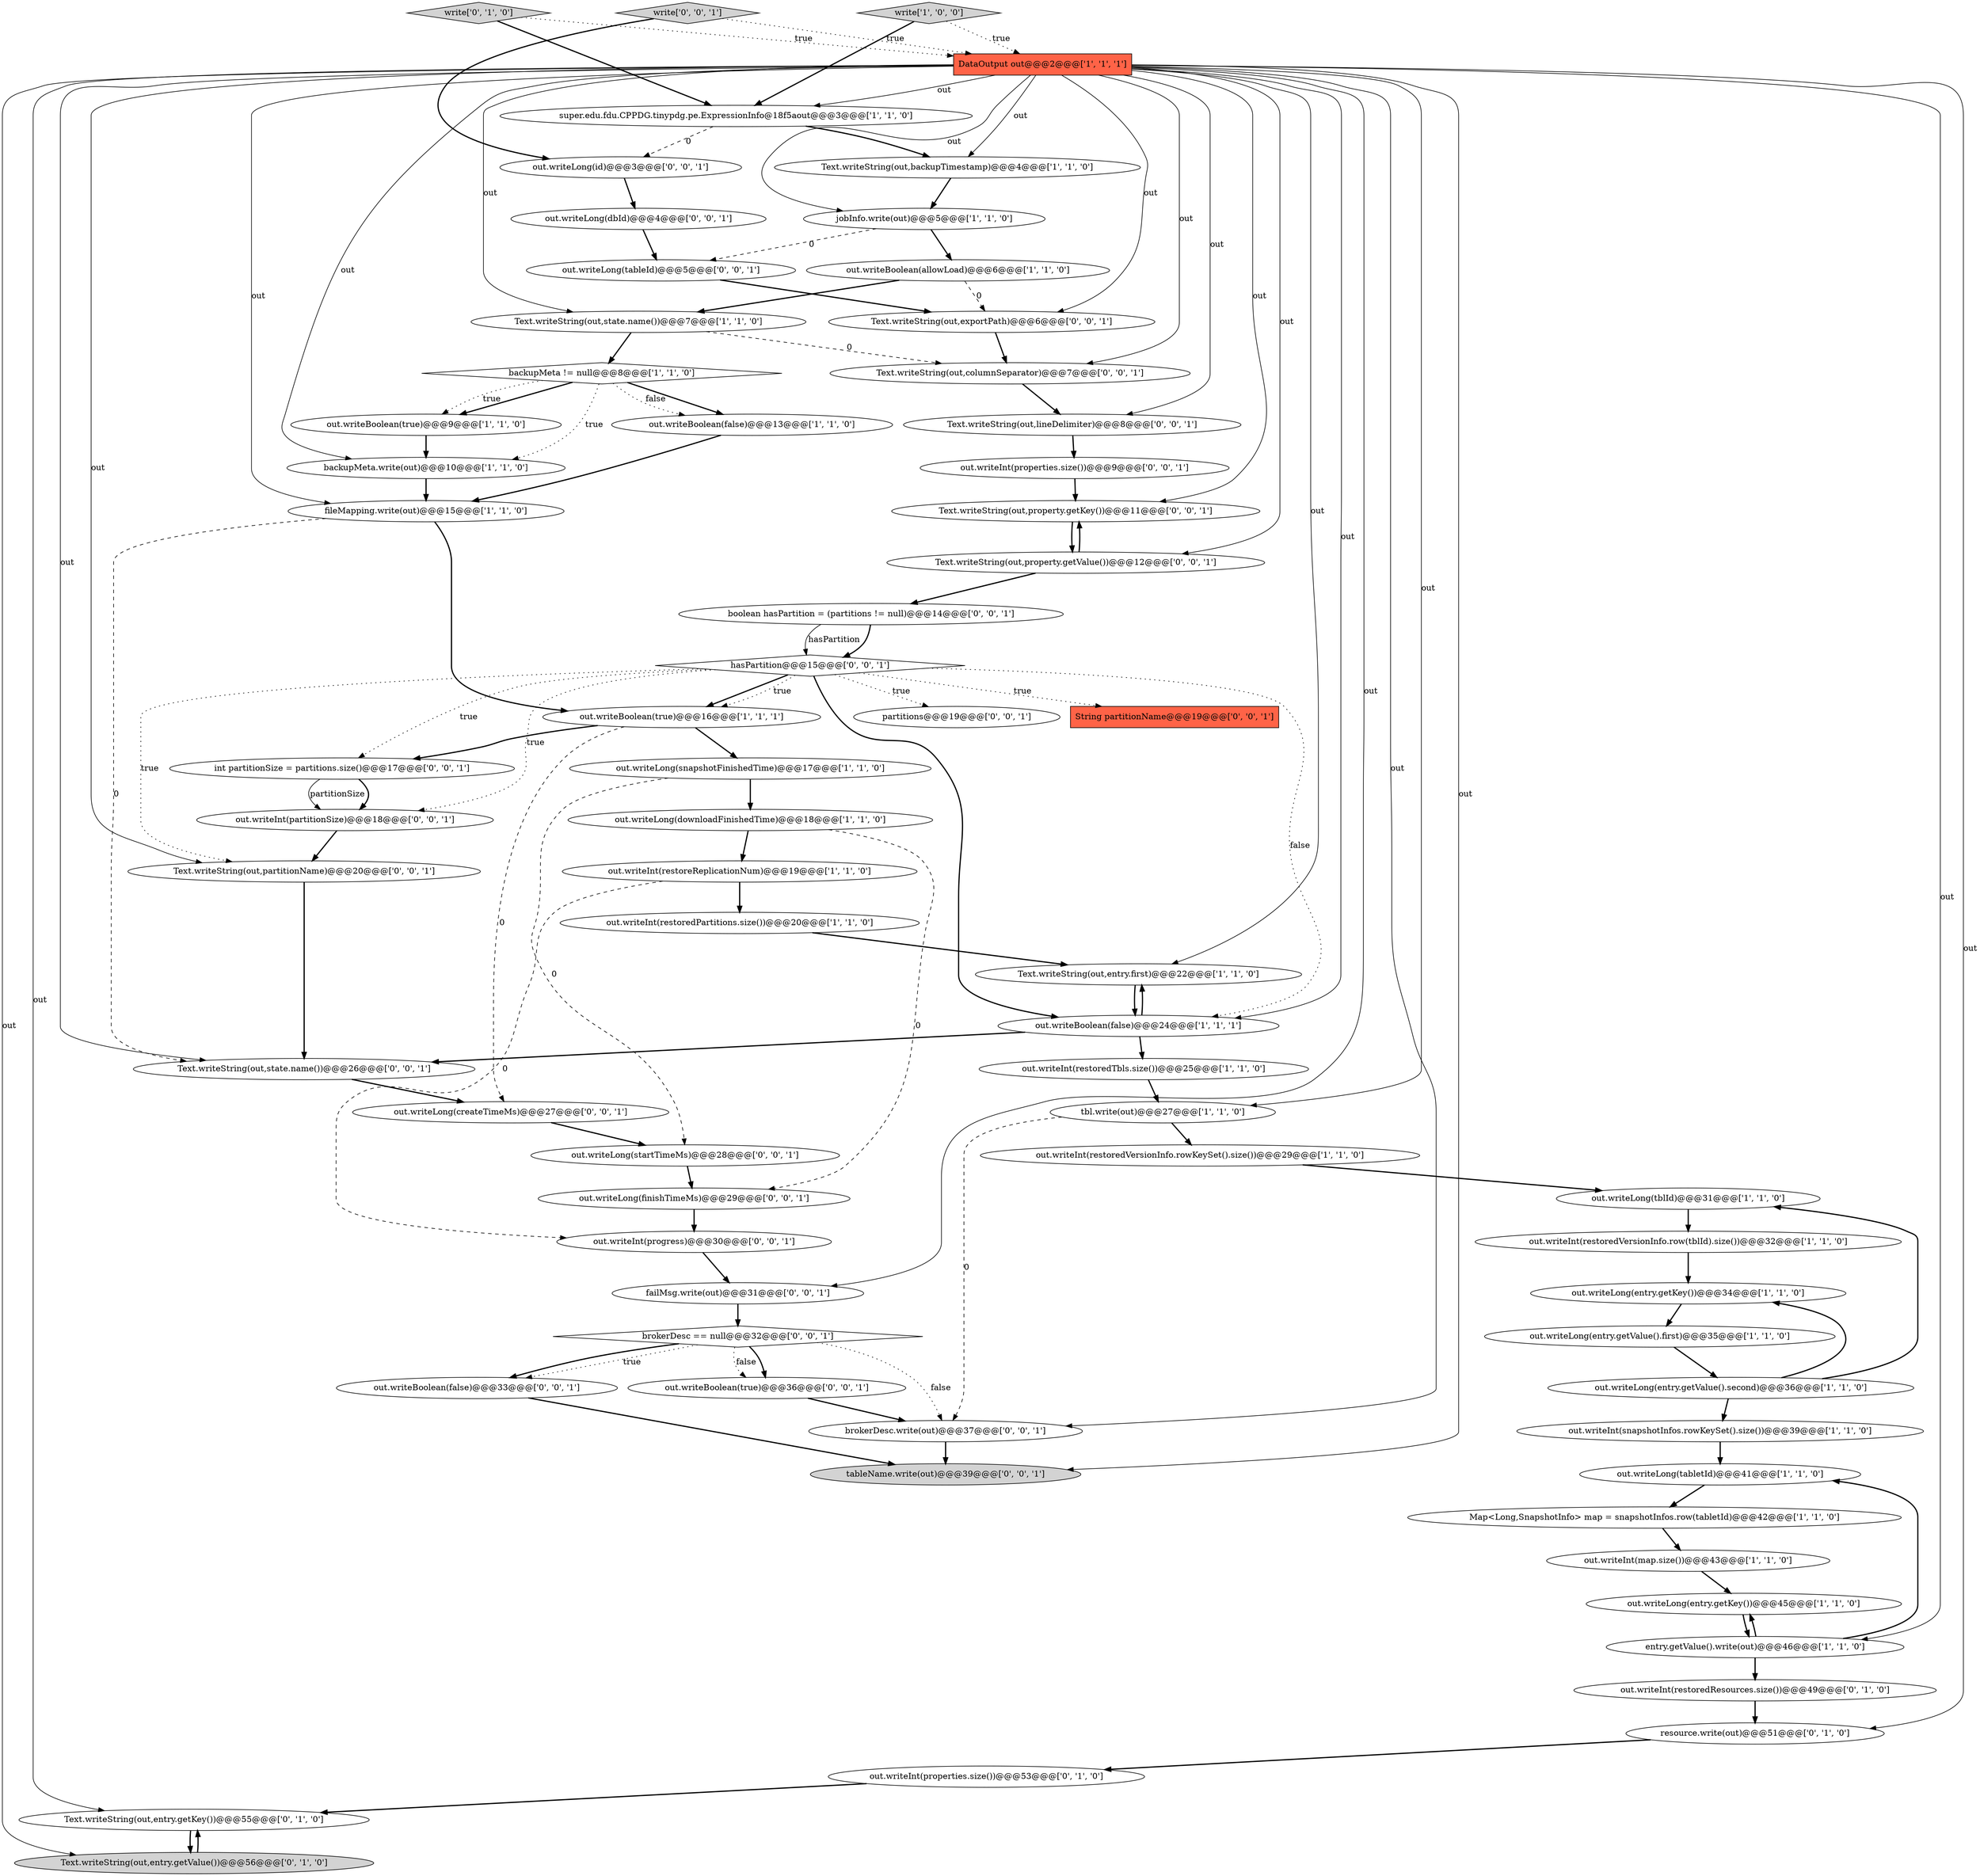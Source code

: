 digraph {
42 [style = filled, label = "out.writeLong(id)@@@3@@@['0', '0', '1']", fillcolor = white, shape = ellipse image = "AAA0AAABBB3BBB"];
17 [style = filled, label = "out.writeLong(downloadFinishedTime)@@@18@@@['1', '1', '0']", fillcolor = white, shape = ellipse image = "AAA0AAABBB1BBB"];
6 [style = filled, label = "backupMeta != null@@@8@@@['1', '1', '0']", fillcolor = white, shape = diamond image = "AAA0AAABBB1BBB"];
29 [style = filled, label = "DataOutput out@@@2@@@['1', '1', '1']", fillcolor = tomato, shape = box image = "AAA0AAABBB1BBB"];
27 [style = filled, label = "out.writeBoolean(allowLoad)@@@6@@@['1', '1', '0']", fillcolor = white, shape = ellipse image = "AAA0AAABBB1BBB"];
13 [style = filled, label = "out.writeInt(restoredTbls.size())@@@25@@@['1', '1', '0']", fillcolor = white, shape = ellipse image = "AAA0AAABBB1BBB"];
39 [style = filled, label = "out.writeLong(tableId)@@@5@@@['0', '0', '1']", fillcolor = white, shape = ellipse image = "AAA0AAABBB3BBB"];
49 [style = filled, label = "hasPartition@@@15@@@['0', '0', '1']", fillcolor = white, shape = diamond image = "AAA0AAABBB3BBB"];
35 [style = filled, label = "write['0', '1', '0']", fillcolor = lightgray, shape = diamond image = "AAA0AAABBB2BBB"];
7 [style = filled, label = "out.writeInt(restoredVersionInfo.rowKeySet().size())@@@29@@@['1', '1', '0']", fillcolor = white, shape = ellipse image = "AAA0AAABBB1BBB"];
18 [style = filled, label = "Map<Long,SnapshotInfo> map = snapshotInfos.row(tabletId)@@@42@@@['1', '1', '0']", fillcolor = white, shape = ellipse image = "AAA0AAABBB1BBB"];
56 [style = filled, label = "brokerDesc.write(out)@@@37@@@['0', '0', '1']", fillcolor = white, shape = ellipse image = "AAA0AAABBB3BBB"];
33 [style = filled, label = "resource.write(out)@@@51@@@['0', '1', '0']", fillcolor = white, shape = ellipse image = "AAA1AAABBB2BBB"];
36 [style = filled, label = "Text.writeString(out,entry.getKey())@@@55@@@['0', '1', '0']", fillcolor = white, shape = ellipse image = "AAA1AAABBB2BBB"];
15 [style = filled, label = "out.writeBoolean(true)@@@16@@@['1', '1', '1']", fillcolor = white, shape = ellipse image = "AAA0AAABBB1BBB"];
57 [style = filled, label = "out.writeInt(properties.size())@@@9@@@['0', '0', '1']", fillcolor = white, shape = ellipse image = "AAA0AAABBB3BBB"];
63 [style = filled, label = "out.writeInt(partitionSize)@@@18@@@['0', '0', '1']", fillcolor = white, shape = ellipse image = "AAA0AAABBB3BBB"];
65 [style = filled, label = "Text.writeString(out,exportPath)@@@6@@@['0', '0', '1']", fillcolor = white, shape = ellipse image = "AAA0AAABBB3BBB"];
59 [style = filled, label = "brokerDesc == null@@@32@@@['0', '0', '1']", fillcolor = white, shape = diamond image = "AAA0AAABBB3BBB"];
9 [style = filled, label = "jobInfo.write(out)@@@5@@@['1', '1', '0']", fillcolor = white, shape = ellipse image = "AAA0AAABBB1BBB"];
14 [style = filled, label = "out.writeLong(tabletId)@@@41@@@['1', '1', '0']", fillcolor = white, shape = ellipse image = "AAA0AAABBB1BBB"];
1 [style = filled, label = "out.writeLong(entry.getValue().second)@@@36@@@['1', '1', '0']", fillcolor = white, shape = ellipse image = "AAA0AAABBB1BBB"];
48 [style = filled, label = "out.writeBoolean(false)@@@33@@@['0', '0', '1']", fillcolor = white, shape = ellipse image = "AAA0AAABBB3BBB"];
61 [style = filled, label = "Text.writeString(out,columnSeparator)@@@7@@@['0', '0', '1']", fillcolor = white, shape = ellipse image = "AAA0AAABBB3BBB"];
32 [style = filled, label = "out.writeLong(entry.getValue().first)@@@35@@@['1', '1', '0']", fillcolor = white, shape = ellipse image = "AAA0AAABBB1BBB"];
16 [style = filled, label = "out.writeBoolean(false)@@@24@@@['1', '1', '1']", fillcolor = white, shape = ellipse image = "AAA0AAABBB1BBB"];
44 [style = filled, label = "Text.writeString(out,lineDelimiter)@@@8@@@['0', '0', '1']", fillcolor = white, shape = ellipse image = "AAA0AAABBB3BBB"];
30 [style = filled, label = "out.writeLong(snapshotFinishedTime)@@@17@@@['1', '1', '0']", fillcolor = white, shape = ellipse image = "AAA0AAABBB1BBB"];
55 [style = filled, label = "tableName.write(out)@@@39@@@['0', '0', '1']", fillcolor = lightgray, shape = ellipse image = "AAA0AAABBB3BBB"];
43 [style = filled, label = "out.writeLong(dbId)@@@4@@@['0', '0', '1']", fillcolor = white, shape = ellipse image = "AAA0AAABBB3BBB"];
26 [style = filled, label = "out.writeInt(map.size())@@@43@@@['1', '1', '0']", fillcolor = white, shape = ellipse image = "AAA0AAABBB1BBB"];
21 [style = filled, label = "out.writeInt(restoredVersionInfo.row(tblId).size())@@@32@@@['1', '1', '0']", fillcolor = white, shape = ellipse image = "AAA0AAABBB1BBB"];
60 [style = filled, label = "boolean hasPartition = (partitions != null)@@@14@@@['0', '0', '1']", fillcolor = white, shape = ellipse image = "AAA0AAABBB3BBB"];
20 [style = filled, label = "out.writeLong(entry.getKey())@@@34@@@['1', '1', '0']", fillcolor = white, shape = ellipse image = "AAA0AAABBB1BBB"];
23 [style = filled, label = "super.edu.fdu.CPPDG.tinypdg.pe.ExpressionInfo@18f5aout@@@3@@@['1', '1', '0']", fillcolor = white, shape = ellipse image = "AAA0AAABBB1BBB"];
66 [style = filled, label = "failMsg.write(out)@@@31@@@['0', '0', '1']", fillcolor = white, shape = ellipse image = "AAA0AAABBB3BBB"];
4 [style = filled, label = "out.writeLong(entry.getKey())@@@45@@@['1', '1', '0']", fillcolor = white, shape = ellipse image = "AAA0AAABBB1BBB"];
34 [style = filled, label = "Text.writeString(out,entry.getValue())@@@56@@@['0', '1', '0']", fillcolor = lightgray, shape = ellipse image = "AAA1AAABBB2BBB"];
19 [style = filled, label = "out.writeInt(restoredPartitions.size())@@@20@@@['1', '1', '0']", fillcolor = white, shape = ellipse image = "AAA0AAABBB1BBB"];
52 [style = filled, label = "int partitionSize = partitions.size()@@@17@@@['0', '0', '1']", fillcolor = white, shape = ellipse image = "AAA0AAABBB3BBB"];
28 [style = filled, label = "out.writeLong(tblId)@@@31@@@['1', '1', '0']", fillcolor = white, shape = ellipse image = "AAA0AAABBB1BBB"];
12 [style = filled, label = "out.writeBoolean(true)@@@9@@@['1', '1', '0']", fillcolor = white, shape = ellipse image = "AAA0AAABBB1BBB"];
40 [style = filled, label = "out.writeLong(startTimeMs)@@@28@@@['0', '0', '1']", fillcolor = white, shape = ellipse image = "AAA0AAABBB3BBB"];
38 [style = filled, label = "out.writeInt(properties.size())@@@53@@@['0', '1', '0']", fillcolor = white, shape = ellipse image = "AAA1AAABBB2BBB"];
8 [style = filled, label = "out.writeInt(restoreReplicationNum)@@@19@@@['1', '1', '0']", fillcolor = white, shape = ellipse image = "AAA0AAABBB1BBB"];
41 [style = filled, label = "out.writeLong(finishTimeMs)@@@29@@@['0', '0', '1']", fillcolor = white, shape = ellipse image = "AAA0AAABBB3BBB"];
46 [style = filled, label = "partitions@@@19@@@['0', '0', '1']", fillcolor = white, shape = ellipse image = "AAA0AAABBB3BBB"];
31 [style = filled, label = "backupMeta.write(out)@@@10@@@['1', '1', '0']", fillcolor = white, shape = ellipse image = "AAA0AAABBB1BBB"];
10 [style = filled, label = "write['1', '0', '0']", fillcolor = lightgray, shape = diamond image = "AAA0AAABBB1BBB"];
24 [style = filled, label = "Text.writeString(out,entry.first)@@@22@@@['1', '1', '0']", fillcolor = white, shape = ellipse image = "AAA0AAABBB1BBB"];
47 [style = filled, label = "Text.writeString(out,property.getKey())@@@11@@@['0', '0', '1']", fillcolor = white, shape = ellipse image = "AAA0AAABBB3BBB"];
51 [style = filled, label = "Text.writeString(out,property.getValue())@@@12@@@['0', '0', '1']", fillcolor = white, shape = ellipse image = "AAA0AAABBB3BBB"];
0 [style = filled, label = "Text.writeString(out,state.name())@@@7@@@['1', '1', '0']", fillcolor = white, shape = ellipse image = "AAA0AAABBB1BBB"];
25 [style = filled, label = "tbl.write(out)@@@27@@@['1', '1', '0']", fillcolor = white, shape = ellipse image = "AAA0AAABBB1BBB"];
58 [style = filled, label = "out.writeBoolean(true)@@@36@@@['0', '0', '1']", fillcolor = white, shape = ellipse image = "AAA0AAABBB3BBB"];
64 [style = filled, label = "write['0', '0', '1']", fillcolor = lightgray, shape = diamond image = "AAA0AAABBB3BBB"];
37 [style = filled, label = "out.writeInt(restoredResources.size())@@@49@@@['0', '1', '0']", fillcolor = white, shape = ellipse image = "AAA1AAABBB2BBB"];
3 [style = filled, label = "Text.writeString(out,backupTimestamp)@@@4@@@['1', '1', '0']", fillcolor = white, shape = ellipse image = "AAA0AAABBB1BBB"];
62 [style = filled, label = "String partitionName@@@19@@@['0', '0', '1']", fillcolor = tomato, shape = box image = "AAA0AAABBB3BBB"];
22 [style = filled, label = "out.writeBoolean(false)@@@13@@@['1', '1', '0']", fillcolor = white, shape = ellipse image = "AAA0AAABBB1BBB"];
45 [style = filled, label = "Text.writeString(out,state.name())@@@26@@@['0', '0', '1']", fillcolor = white, shape = ellipse image = "AAA0AAABBB3BBB"];
54 [style = filled, label = "out.writeInt(progress)@@@30@@@['0', '0', '1']", fillcolor = white, shape = ellipse image = "AAA0AAABBB3BBB"];
5 [style = filled, label = "entry.getValue().write(out)@@@46@@@['1', '1', '0']", fillcolor = white, shape = ellipse image = "AAA0AAABBB1BBB"];
2 [style = filled, label = "fileMapping.write(out)@@@15@@@['1', '1', '0']", fillcolor = white, shape = ellipse image = "AAA0AAABBB1BBB"];
11 [style = filled, label = "out.writeInt(snapshotInfos.rowKeySet().size())@@@39@@@['1', '1', '0']", fillcolor = white, shape = ellipse image = "AAA0AAABBB1BBB"];
53 [style = filled, label = "out.writeLong(createTimeMs)@@@27@@@['0', '0', '1']", fillcolor = white, shape = ellipse image = "AAA0AAABBB3BBB"];
50 [style = filled, label = "Text.writeString(out,partitionName)@@@20@@@['0', '0', '1']", fillcolor = white, shape = ellipse image = "AAA0AAABBB3BBB"];
28->21 [style = bold, label=""];
7->28 [style = bold, label=""];
49->15 [style = bold, label=""];
5->14 [style = bold, label=""];
48->55 [style = bold, label=""];
59->56 [style = dotted, label="false"];
38->36 [style = bold, label=""];
63->50 [style = bold, label=""];
49->46 [style = dotted, label="true"];
10->23 [style = bold, label=""];
13->25 [style = bold, label=""];
29->25 [style = solid, label="out"];
29->31 [style = solid, label="out"];
37->33 [style = bold, label=""];
39->65 [style = bold, label=""];
6->22 [style = bold, label=""];
16->13 [style = bold, label=""];
43->39 [style = bold, label=""];
1->11 [style = bold, label=""];
47->51 [style = bold, label=""];
41->54 [style = bold, label=""];
6->31 [style = dotted, label="true"];
29->36 [style = solid, label="out"];
3->9 [style = bold, label=""];
64->42 [style = bold, label=""];
29->65 [style = solid, label="out"];
6->12 [style = bold, label=""];
17->8 [style = bold, label=""];
59->58 [style = bold, label=""];
6->22 [style = dotted, label="false"];
16->45 [style = bold, label=""];
44->57 [style = bold, label=""];
52->63 [style = bold, label=""];
29->50 [style = solid, label="out"];
27->65 [style = dashed, label="0"];
49->52 [style = dotted, label="true"];
66->59 [style = bold, label=""];
9->27 [style = bold, label=""];
57->47 [style = bold, label=""];
29->56 [style = solid, label="out"];
53->40 [style = bold, label=""];
20->32 [style = bold, label=""];
49->50 [style = dotted, label="true"];
58->56 [style = bold, label=""];
60->49 [style = bold, label=""];
56->55 [style = bold, label=""];
26->4 [style = bold, label=""];
12->31 [style = bold, label=""];
32->1 [style = bold, label=""];
5->37 [style = bold, label=""];
30->40 [style = dashed, label="0"];
21->20 [style = bold, label=""];
29->47 [style = solid, label="out"];
35->23 [style = bold, label=""];
60->49 [style = solid, label="hasPartition"];
29->66 [style = solid, label="out"];
64->29 [style = dotted, label="true"];
6->12 [style = dotted, label="true"];
30->17 [style = bold, label=""];
54->66 [style = bold, label=""];
8->19 [style = bold, label=""];
61->44 [style = bold, label=""];
0->6 [style = bold, label=""];
22->2 [style = bold, label=""];
65->61 [style = bold, label=""];
15->30 [style = bold, label=""];
49->16 [style = bold, label=""];
2->45 [style = dashed, label="0"];
29->23 [style = solid, label="out"];
1->28 [style = bold, label=""];
29->55 [style = solid, label="out"];
34->36 [style = bold, label=""];
19->24 [style = bold, label=""];
29->44 [style = solid, label="out"];
18->26 [style = bold, label=""];
11->14 [style = bold, label=""];
5->4 [style = bold, label=""];
29->45 [style = solid, label="out"];
45->53 [style = bold, label=""];
52->63 [style = solid, label="partitionSize"];
29->34 [style = solid, label="out"];
29->61 [style = solid, label="out"];
29->2 [style = solid, label="out"];
29->16 [style = solid, label="out"];
49->63 [style = dotted, label="true"];
40->41 [style = bold, label=""];
49->15 [style = dotted, label="true"];
49->16 [style = dotted, label="false"];
8->54 [style = dashed, label="0"];
24->16 [style = bold, label=""];
33->38 [style = bold, label=""];
50->45 [style = bold, label=""];
0->61 [style = dashed, label="0"];
23->3 [style = bold, label=""];
15->52 [style = bold, label=""];
9->39 [style = dashed, label="0"];
15->53 [style = dashed, label="0"];
16->24 [style = bold, label=""];
51->47 [style = bold, label=""];
14->18 [style = bold, label=""];
35->29 [style = dotted, label="true"];
29->9 [style = solid, label="out"];
59->48 [style = dotted, label="true"];
17->41 [style = dashed, label="0"];
29->33 [style = solid, label="out"];
29->51 [style = solid, label="out"];
25->7 [style = bold, label=""];
4->5 [style = bold, label=""];
27->0 [style = bold, label=""];
42->43 [style = bold, label=""];
25->56 [style = dashed, label="0"];
23->42 [style = dashed, label="0"];
59->48 [style = bold, label=""];
51->60 [style = bold, label=""];
10->29 [style = dotted, label="true"];
29->24 [style = solid, label="out"];
59->58 [style = dotted, label="false"];
49->62 [style = dotted, label="true"];
36->34 [style = bold, label=""];
29->5 [style = solid, label="out"];
31->2 [style = bold, label=""];
1->20 [style = bold, label=""];
29->3 [style = solid, label="out"];
2->15 [style = bold, label=""];
29->0 [style = solid, label="out"];
}
